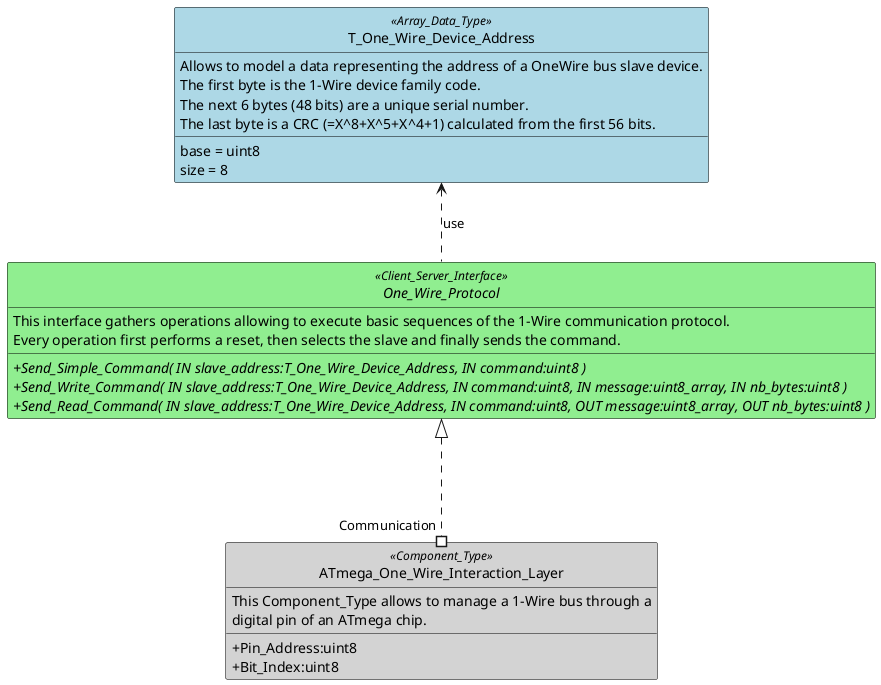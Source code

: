 @startuml
skinparam classAttributeIconSize 0
hide empty members
hide circle

skinparam class {
  BorderColor Black
  BackgroundColor<<Client_Server_Interface>> LightGreen
  BackgroundColor<<Array_Data_Type>> LightBlue
  BackgroundColor<<Component_Type>> LightGrey
}

class T_One_Wire_Device_Address  <<Array_Data_Type>>
{
  Allows to model a data representing the address of a OneWire bus slave device.
  The first byte is the 1-Wire device family code.
  The next 6 bytes (48 bits) are a unique serial number.
  The last byte is a CRC (=X^8+X^5+X^4+1) calculated from the first 56 bits.
  __
  base = uint8
  size = 8
}

interface One_Wire_Protocol <<Client_Server_Interface>>
{
  This interface gathers operations allowing to execute basic sequences of the 1-Wire communication protocol.
  Every operation first performs a reset, then selects the slave and finally sends the command.
  __
  {abstract} +Send_Simple_Command( IN slave_address:T_One_Wire_Device_Address, IN command:uint8 )
  {abstract} +Send_Write_Command( IN slave_address:T_One_Wire_Device_Address, IN command:uint8, IN message:uint8_array, IN nb_bytes:uint8 )
  {abstract} +Send_Read_Command( IN slave_address:T_One_Wire_Device_Address, IN command:uint8, OUT message:uint8_array, OUT nb_bytes:uint8 )
}

class ATmega_One_Wire_Interaction_Layer <<Component_Type>>
{
  This Component_Type allows to manage a 1-Wire bus through a
  digital pin of an ATmega chip.
  __
  +Pin_Address:uint8
  +Bit_Index:uint8
}

T_One_Wire_Device_Address <.. One_Wire_Protocol : use

One_Wire_Protocol <|...# "Communication" ATmega_One_Wire_Interaction_Layer

@enduml